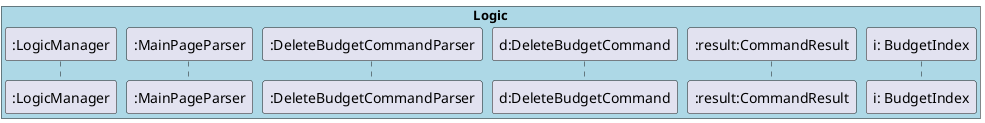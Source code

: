 @startuml
skinparam Sequence {
    MessageAlign center
}

box "Logic" #LightBlue
participant ":LogicManager" as LM
participant ":MainPageParser" as MPP
participant ":DeleteBudgetCommandParser" as DBCP
participant "d:DeleteBudgetCommand" as DBC
participant ":result:CommandResult" as CR
participant "i: BudgetIndex" as BI

end box
'
'box "Model" #LightYellow
'participant "m:Model" as M
'end box
'
'[-> LM : execute("delete 1")
'activate LM
'LM -> MPP : parseCommand("delete 1")
'activate MPP
'
'create DBCP
'MPP -> DBCP
'activate DBCP
'MPP <-- DBCP
'deactivate DBCP
'MPP -> DBCP : parse("1")
'activate DBCP
'
'create BI
'DBCP -> BI
'activate BI
'DBCP <-- BI
'deactivate BI
'
'create DBC
'DBCP -> DBC : deleteBudgetCommand(i)
'activate DBC
'DBCP <-- DBC : c
'deactivate DBC
'MPP <-- DBCP : c
'deactivate DBCP
'destroy DBCP
'LM <-- MPP : c
'deactivate MPP
'
'LM -> DBC: excute(m)
'activate DBC
'DBC -> M : deleteBudget(i)
'activate M
'DBC <-- M
'deactivate M
'
'create CR
'DBC -> CR
'activate CR
'DBC <-- CR
'deactivate CR
'
'LM <-- DBC: result
'deactivate DBC
'[<-- LM
'deactivate LM

@enduml
